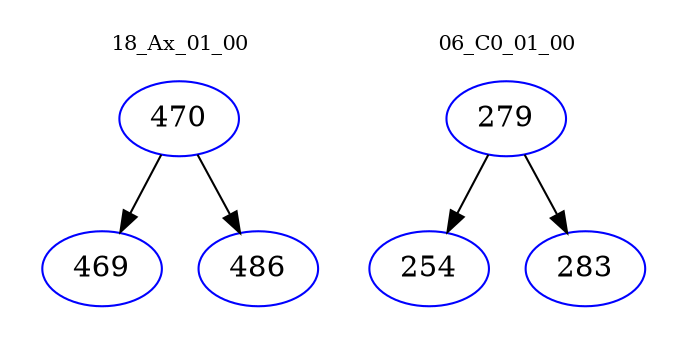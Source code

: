 digraph{
subgraph cluster_0 {
color = white
label = "18_Ax_01_00";
fontsize=10;
T0_470 [label="470", color="blue"]
T0_470 -> T0_469 [color="black"]
T0_469 [label="469", color="blue"]
T0_470 -> T0_486 [color="black"]
T0_486 [label="486", color="blue"]
}
subgraph cluster_1 {
color = white
label = "06_C0_01_00";
fontsize=10;
T1_279 [label="279", color="blue"]
T1_279 -> T1_254 [color="black"]
T1_254 [label="254", color="blue"]
T1_279 -> T1_283 [color="black"]
T1_283 [label="283", color="blue"]
}
}
